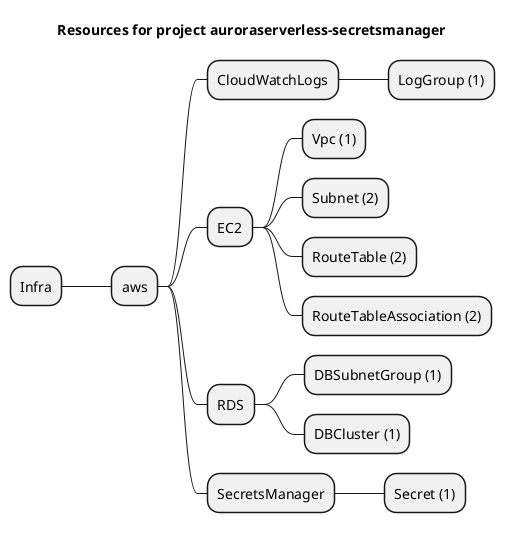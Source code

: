@startmindmap
title Resources for project auroraserverless-secretsmanager
skinparam monochrome true
+ Infra
++ aws
+++ CloudWatchLogs
++++ LogGroup (1)
+++ EC2
++++ Vpc (1)
++++ Subnet (2)
++++ RouteTable (2)
++++ RouteTableAssociation (2)
+++ RDS
++++ DBSubnetGroup (1)
++++ DBCluster (1)
+++ SecretsManager
++++ Secret (1)
@endmindmap
